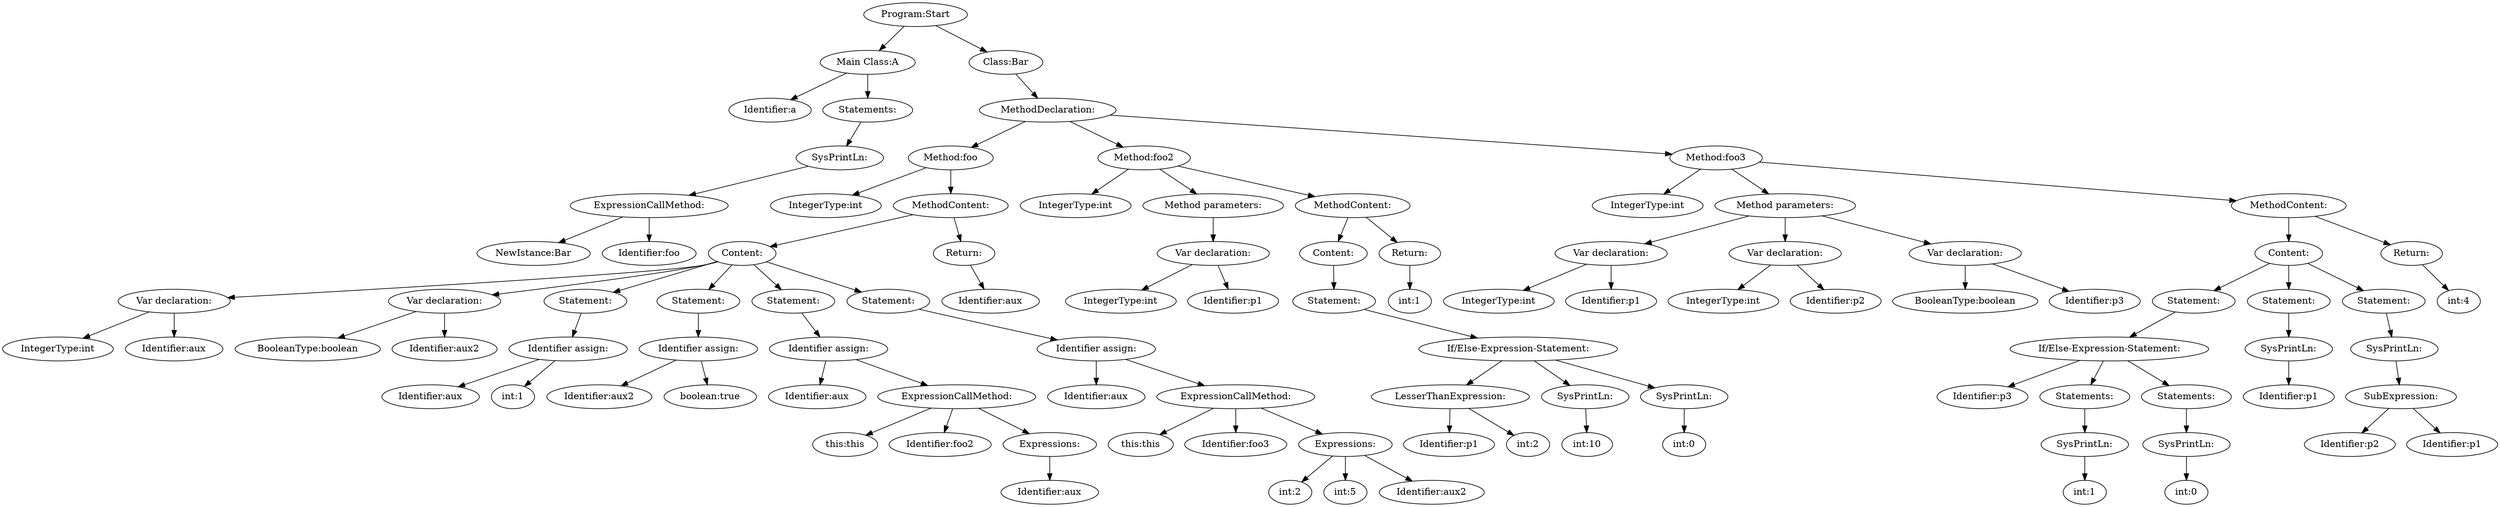 digraph {
n0 [label="Program:Start"];
n1 [label="Main Class:A"];
n2 [label="Identifier:a"];
n1 -> n2
n3 [label="Statements:"];
n4 [label="SysPrintLn:"];
n5 [label="ExpressionCallMethod:"];
n6 [label="NewIstance:Bar"];
n5 -> n6
n7 [label="Identifier:foo"];
n5 -> n7
n4 -> n5
n3 -> n4
n1 -> n3
n0 -> n1
n8 [label="Class:Bar"];
n9 [label="MethodDeclaration:"];
n10 [label="Method:foo"];
n11 [label="IntegerType:int"];
n10 -> n11
n12 [label="MethodContent:"];
n13 [label="Content:"];
n14 [label="Var declaration:"];
n15 [label="IntegerType:int"];
n14 -> n15
n16 [label="Identifier:aux"];
n14 -> n16
n13 -> n14
n17 [label="Var declaration:"];
n18 [label="BooleanType:boolean"];
n17 -> n18
n19 [label="Identifier:aux2"];
n17 -> n19
n13 -> n17
n20 [label="Statement:"];
n21 [label="Identifier assign:"];
n22 [label="Identifier:aux"];
n21 -> n22
n23 [label="int:1"];
n21 -> n23
n20 -> n21
n13 -> n20
n24 [label="Statement:"];
n25 [label="Identifier assign:"];
n26 [label="Identifier:aux2"];
n25 -> n26
n27 [label="boolean:true"];
n25 -> n27
n24 -> n25
n13 -> n24
n28 [label="Statement:"];
n29 [label="Identifier assign:"];
n30 [label="Identifier:aux"];
n29 -> n30
n31 [label="ExpressionCallMethod:"];
n32 [label="this:this"];
n31 -> n32
n33 [label="Identifier:foo2"];
n31 -> n33
n34 [label="Expressions:"];
n35 [label="Identifier:aux"];
n34 -> n35
n31 -> n34
n29 -> n31
n28 -> n29
n13 -> n28
n36 [label="Statement:"];
n37 [label="Identifier assign:"];
n38 [label="Identifier:aux"];
n37 -> n38
n39 [label="ExpressionCallMethod:"];
n40 [label="this:this"];
n39 -> n40
n41 [label="Identifier:foo3"];
n39 -> n41
n42 [label="Expressions:"];
n43 [label="int:2"];
n42 -> n43
n44 [label="int:5"];
n42 -> n44
n45 [label="Identifier:aux2"];
n42 -> n45
n39 -> n42
n37 -> n39
n36 -> n37
n13 -> n36
n12 -> n13
n46 [label="Return:"];
n47 [label="Identifier:aux"];
n46 -> n47
n12 -> n46
n10 -> n12
n9 -> n10
n48 [label="Method:foo2"];
n49 [label="IntegerType:int"];
n48 -> n49
n50 [label="Method parameters:"];
n51 [label="Var declaration:"];
n52 [label="IntegerType:int"];
n51 -> n52
n53 [label="Identifier:p1"];
n51 -> n53
n50 -> n51
n48 -> n50
n54 [label="MethodContent:"];
n55 [label="Content:"];
n56 [label="Statement:"];
n57 [label="If/Else-Expression-Statement:"];
n58 [label="LesserThanExpression:"];
n59 [label="Identifier:p1"];
n58 -> n59
n60 [label="int:2"];
n58 -> n60
n57 -> n58
n61 [label="SysPrintLn:"];
n62 [label="int:10"];
n61 -> n62
n57 -> n61
n63 [label="SysPrintLn:"];
n64 [label="int:0"];
n63 -> n64
n57 -> n63
n56 -> n57
n55 -> n56
n54 -> n55
n65 [label="Return:"];
n66 [label="int:1"];
n65 -> n66
n54 -> n65
n48 -> n54
n9 -> n48
n67 [label="Method:foo3"];
n68 [label="IntegerType:int"];
n67 -> n68
n69 [label="Method parameters:"];
n70 [label="Var declaration:"];
n71 [label="IntegerType:int"];
n70 -> n71
n72 [label="Identifier:p1"];
n70 -> n72
n69 -> n70
n73 [label="Var declaration:"];
n74 [label="IntegerType:int"];
n73 -> n74
n75 [label="Identifier:p2"];
n73 -> n75
n69 -> n73
n76 [label="Var declaration:"];
n77 [label="BooleanType:boolean"];
n76 -> n77
n78 [label="Identifier:p3"];
n76 -> n78
n69 -> n76
n67 -> n69
n79 [label="MethodContent:"];
n80 [label="Content:"];
n81 [label="Statement:"];
n82 [label="If/Else-Expression-Statement:"];
n83 [label="Identifier:p3"];
n82 -> n83
n84 [label="Statements:"];
n85 [label="SysPrintLn:"];
n86 [label="int:1"];
n85 -> n86
n84 -> n85
n82 -> n84
n87 [label="Statements:"];
n88 [label="SysPrintLn:"];
n89 [label="int:0"];
n88 -> n89
n87 -> n88
n82 -> n87
n81 -> n82
n80 -> n81
n90 [label="Statement:"];
n91 [label="SysPrintLn:"];
n92 [label="Identifier:p1"];
n91 -> n92
n90 -> n91
n80 -> n90
n93 [label="Statement:"];
n94 [label="SysPrintLn:"];
n95 [label="SubExpression:"];
n96 [label="Identifier:p2"];
n95 -> n96
n97 [label="Identifier:p1"];
n95 -> n97
n94 -> n95
n93 -> n94
n80 -> n93
n79 -> n80
n98 [label="Return:"];
n99 [label="int:4"];
n98 -> n99
n79 -> n98
n67 -> n79
n9 -> n67
n8 -> n9
n0 -> n8
}
